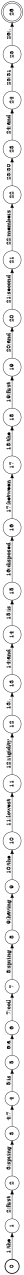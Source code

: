 digraph FST {
rankdir = LR;
size = "8.5,11";
label = "";
center = 1;
orientation = Landscape;
ranksep = "0.4";
nodesep = "0.25";
0 [label = "0", shape = circle, style = bold, fontsize = 14]
	0 -> 1 [label = "1:the", fontsize = 14];
1 [label = "1", shape = circle, style = solid, fontsize = 14]
	1 -> 2 [label = "2:first", fontsize = 14];
2 [label = "2", shape = circle, style = solid, fontsize = 14]
	2 -> 3 [label = "3:spring", fontsize = 14];
3 [label = "3", shape = circle, style = solid, fontsize = 14]
	3 -> 4 [label = "4:7", fontsize = 14];
4 [label = "4", shape = circle, style = solid, fontsize = 14]
	4 -> 5 [label = "5:is", fontsize = 14];
5 [label = "5", shape = circle, style = solid, fontsize = 14]
	5 -> 6 [label = "6:a", fontsize = 14];
6 [label = "6", shape = circle, style = solid, fontsize = 14]
	6 -> 7 [label = "7:coil", fontsize = 14];
7 [label = "7", shape = circle, style = solid, fontsize = 14]
	7 -> 8 [label = "8:spring", fontsize = 14];
8 [label = "8", shape = circle, style = solid, fontsize = 14]
	8 -> 9 [label = "9:having", fontsize = 14];
9 [label = "9", shape = circle, style = solid, fontsize = 14]
	9 -> 10 [label = "10:the", fontsize = 14];
10 [label = "10", shape = circle, style = solid, fontsize = 14]
	10 -> 11 [label = "11:lowest", fontsize = 14];
11 [label = "11", shape = circle, style = solid, fontsize = 14]
	11 -> 12 [label = "12:rigidity", fontsize = 14];
12 [label = "12", shape = circle, style = solid, fontsize = 14]
	12 -> 13 [label = "13:,", fontsize = 14];
13 [label = "13", shape = circle, style = solid, fontsize = 14]
	13 -> 14 [label = "14:and", fontsize = 14];
14 [label = "14", shape = circle, style = solid, fontsize = 14]
	14 -> 15 [label = "15:is", fontsize = 14];
15 [label = "15", shape = circle, style = solid, fontsize = 14]
	15 -> 16 [label = "16:disposed", fontsize = 14];
16 [label = "16", shape = circle, style = solid, fontsize = 14]
	16 -> 17 [label = "17:between", fontsize = 14];
17 [label = "17", shape = circle, style = solid, fontsize = 14]
	17 -> 18 [label = "18:the", fontsize = 14];
18 [label = "18", shape = circle, style = solid, fontsize = 14]
	18 -> 19 [label = "19:first", fontsize = 14];
19 [label = "19", shape = circle, style = solid, fontsize = 14]
	19 -> 20 [label = "20:and", fontsize = 14];
20 [label = "20", shape = circle, style = solid, fontsize = 14]
	20 -> 21 [label = "21:second", fontsize = 14];
21 [label = "21", shape = circle, style = solid, fontsize = 14]
	21 -> 22 [label = "22:members", fontsize = 14];
22 [label = "22", shape = circle, style = solid, fontsize = 14]
	22 -> 23 [label = "23:30", fontsize = 14];
23 [label = "23", shape = circle, style = solid, fontsize = 14]
	23 -> 24 [label = "24:and", fontsize = 14];
24 [label = "24", shape = circle, style = solid, fontsize = 14]
	24 -> 25 [label = "25:31", fontsize = 14];
25 [label = "25", shape = circle, style = solid, fontsize = 14]
	25 -> 26 [label = "26:.", fontsize = 14];
26 [label = "26", shape = doublecircle, style = solid, fontsize = 14]
}
